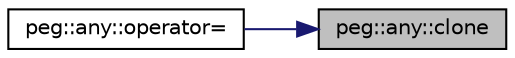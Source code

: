 digraph "peg::any::clone"
{
 // LATEX_PDF_SIZE
  edge [fontname="Helvetica",fontsize="10",labelfontname="Helvetica",labelfontsize="10"];
  node [fontname="Helvetica",fontsize="10",shape=record];
  rankdir="RL";
  Node1 [label="peg::any::clone",height=0.2,width=0.4,color="black", fillcolor="grey75", style="filled", fontcolor="black",tooltip=" "];
  Node1 -> Node2 [dir="back",color="midnightblue",fontsize="10",style="solid"];
  Node2 [label="peg::any::operator=",height=0.2,width=0.4,color="black", fillcolor="white", style="filled",URL="$classpeg_1_1any.html#abfed6c1f1ebd24fafa8b0c5a88ef618b",tooltip=" "];
}
